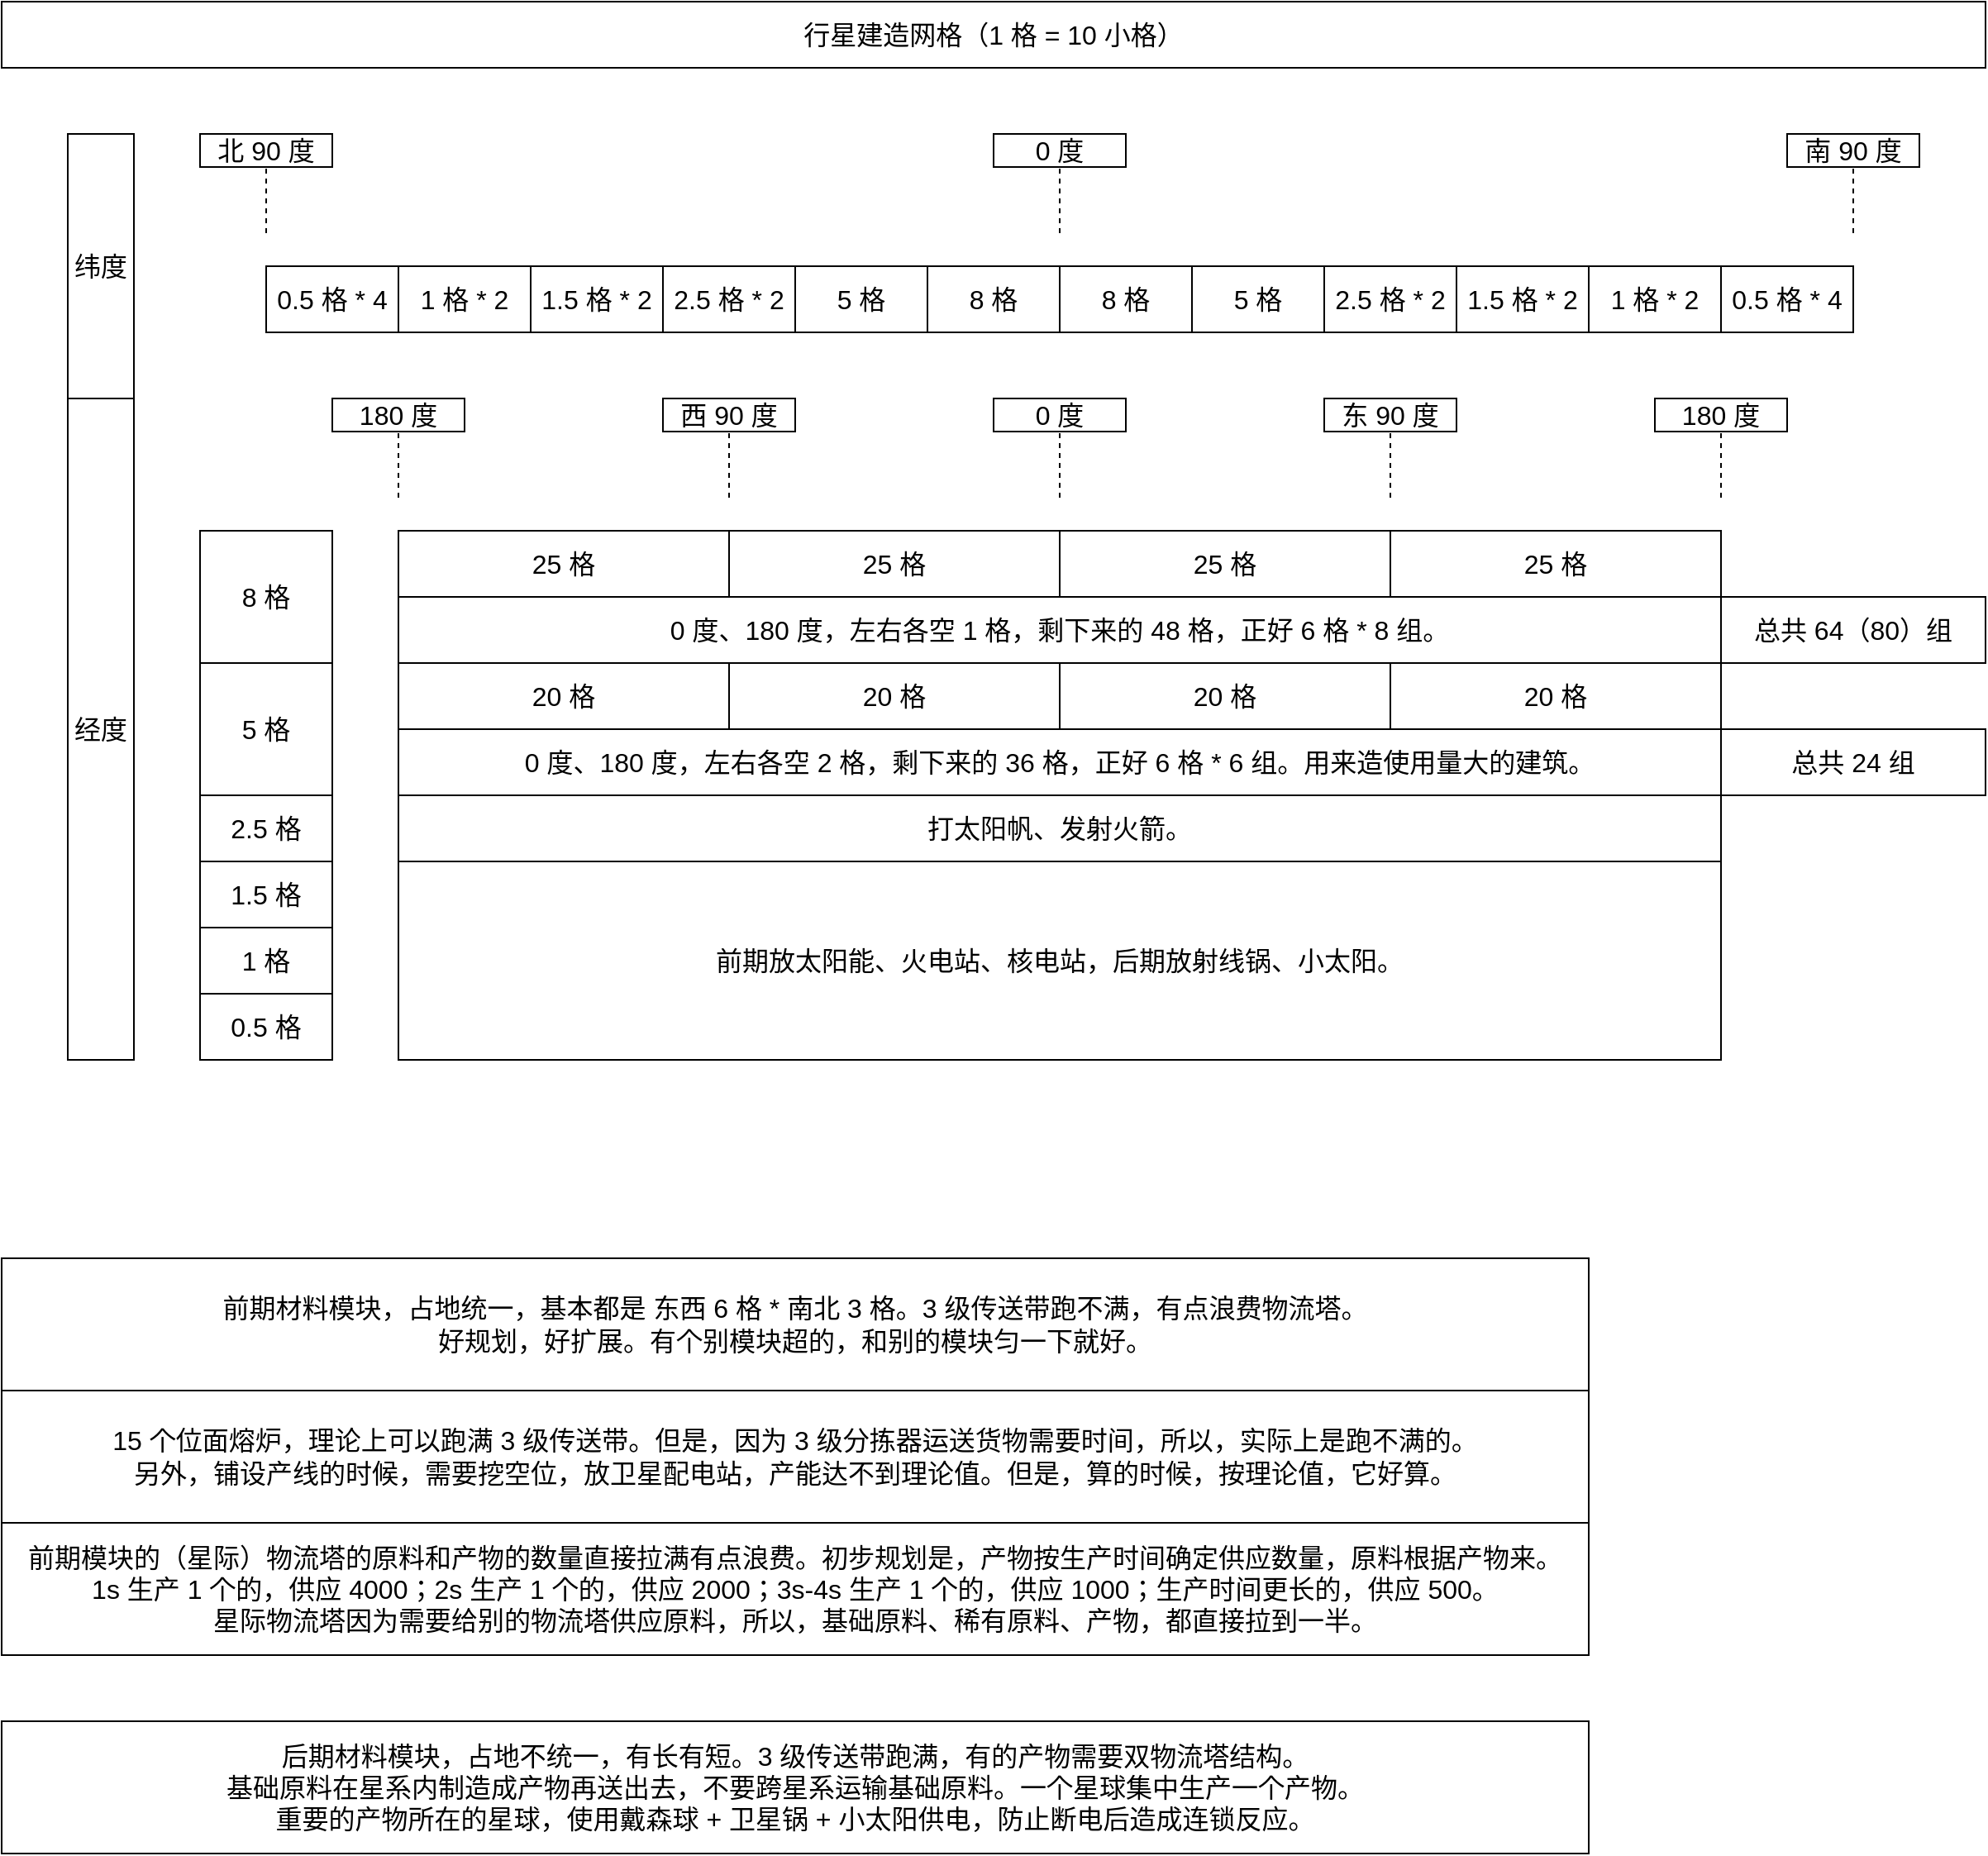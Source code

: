 <mxfile version="17.4.2" type="device"><diagram id="-ujcT9nURpK37UOC2Lmc" name="第 1 页"><mxGraphModel dx="1088" dy="843" grid="1" gridSize="10" guides="0" tooltips="1" connect="1" arrows="0" fold="1" page="1" pageScale="1" pageWidth="827" pageHeight="1169" math="0" shadow="0"><root><mxCell id="0"/><mxCell id="1" parent="0"/><mxCell id="z__13kfk0VeGQiys_o4P-28" value="" style="endArrow=none;html=1;rounded=0;fontSize=16;dashed=1;" parent="1" edge="1"><mxGeometry width="50" height="50" relative="1" as="geometry"><mxPoint x="280" y="340" as="sourcePoint"/><mxPoint x="280" y="300" as="targetPoint"/></mxGeometry></mxCell><mxCell id="z__13kfk0VeGQiys_o4P-1" value="行星建造网格（1 格 = 10 小格）" style="rounded=0;whiteSpace=wrap;html=1;fillColor=none;fontSize=16;" parent="1" vertex="1"><mxGeometry x="40" y="40" width="1200" height="40" as="geometry"/></mxCell><mxCell id="z__13kfk0VeGQiys_o4P-2" value="25 格" style="rounded=0;whiteSpace=wrap;html=1;fillColor=none;fontSize=16;" parent="1" vertex="1"><mxGeometry x="280" y="360" width="200" height="40" as="geometry"/></mxCell><mxCell id="z__13kfk0VeGQiys_o4P-3" value="25 格" style="rounded=0;whiteSpace=wrap;html=1;fillColor=none;fontSize=16;" parent="1" vertex="1"><mxGeometry x="480" y="360" width="200" height="40" as="geometry"/></mxCell><mxCell id="z__13kfk0VeGQiys_o4P-4" value="25 格" style="rounded=0;whiteSpace=wrap;html=1;fillColor=none;fontSize=16;" parent="1" vertex="1"><mxGeometry x="680" y="360" width="200" height="40" as="geometry"/></mxCell><mxCell id="z__13kfk0VeGQiys_o4P-5" value="25 格" style="rounded=0;whiteSpace=wrap;html=1;fillColor=none;fontSize=16;" parent="1" vertex="1"><mxGeometry x="880" y="360" width="200" height="40" as="geometry"/></mxCell><mxCell id="z__13kfk0VeGQiys_o4P-7" value="8 格" style="rounded=0;whiteSpace=wrap;html=1;fillColor=none;fontSize=16;" parent="1" vertex="1"><mxGeometry x="600" y="200" width="80" height="40" as="geometry"/></mxCell><mxCell id="z__13kfk0VeGQiys_o4P-8" value="5 格" style="rounded=0;whiteSpace=wrap;html=1;fillColor=none;fontSize=16;" parent="1" vertex="1"><mxGeometry x="520" y="200" width="80" height="40" as="geometry"/></mxCell><mxCell id="z__13kfk0VeGQiys_o4P-13" value="0.5 格 * 4" style="rounded=0;whiteSpace=wrap;html=1;fillColor=none;fontSize=16;" parent="1" vertex="1"><mxGeometry x="200" y="200" width="80" height="40" as="geometry"/></mxCell><mxCell id="z__13kfk0VeGQiys_o4P-17" value="2.5 格 * 2" style="rounded=0;whiteSpace=wrap;html=1;fillColor=none;fontSize=16;" parent="1" vertex="1"><mxGeometry x="440" y="200" width="80" height="40" as="geometry"/></mxCell><mxCell id="z__13kfk0VeGQiys_o4P-31" value="1 格 * 2" style="rounded=0;whiteSpace=wrap;html=1;fillColor=none;fontSize=16;" parent="1" vertex="1"><mxGeometry x="280" y="200" width="80" height="40" as="geometry"/></mxCell><mxCell id="z__13kfk0VeGQiys_o4P-32" value="1.5 格 * 2" style="rounded=0;whiteSpace=wrap;html=1;fillColor=none;fontSize=16;" parent="1" vertex="1"><mxGeometry x="360" y="200" width="80" height="40" as="geometry"/></mxCell><mxCell id="z__13kfk0VeGQiys_o4P-34" value="" style="endArrow=none;html=1;rounded=0;fontSize=16;dashed=1;" parent="1" edge="1"><mxGeometry width="50" height="50" relative="1" as="geometry"><mxPoint x="200" y="180" as="sourcePoint"/><mxPoint x="200" y="140" as="targetPoint"/></mxGeometry></mxCell><mxCell id="z__13kfk0VeGQiys_o4P-38" value="8 格" style="rounded=0;whiteSpace=wrap;html=1;fillColor=none;fontSize=16;" parent="1" vertex="1"><mxGeometry x="680" y="200" width="80" height="40" as="geometry"/></mxCell><mxCell id="z__13kfk0VeGQiys_o4P-39" value="5 格" style="rounded=0;whiteSpace=wrap;html=1;fillColor=none;fontSize=16;" parent="1" vertex="1"><mxGeometry x="760" y="200" width="80" height="40" as="geometry"/></mxCell><mxCell id="z__13kfk0VeGQiys_o4P-40" value="2.5 格 * 2" style="rounded=0;whiteSpace=wrap;html=1;fillColor=none;fontSize=16;" parent="1" vertex="1"><mxGeometry x="840" y="200" width="80" height="40" as="geometry"/></mxCell><mxCell id="z__13kfk0VeGQiys_o4P-41" value="1.5 格 * 2" style="rounded=0;whiteSpace=wrap;html=1;fillColor=none;fontSize=16;" parent="1" vertex="1"><mxGeometry x="920" y="200" width="80" height="40" as="geometry"/></mxCell><mxCell id="z__13kfk0VeGQiys_o4P-42" value="1 格 * 2" style="rounded=0;whiteSpace=wrap;html=1;fillColor=none;fontSize=16;" parent="1" vertex="1"><mxGeometry x="1000" y="200" width="80" height="40" as="geometry"/></mxCell><mxCell id="z__13kfk0VeGQiys_o4P-43" value="0.5 格 * 4" style="rounded=0;whiteSpace=wrap;html=1;fillColor=none;fontSize=16;" parent="1" vertex="1"><mxGeometry x="1080" y="200" width="80" height="40" as="geometry"/></mxCell><mxCell id="z__13kfk0VeGQiys_o4P-48" value="前期材料模块，占地统一，基本都是 东西 6 格 * 南北 3 格。3 级传送带跑不满，有点浪费物流塔。&lt;br style=&quot;font-size: 16px&quot;&gt;好规划，好扩展。有个别模块超的，和别的模块匀一下就好。" style="rounded=0;whiteSpace=wrap;html=1;fillColor=none;fontSize=16;" parent="1" vertex="1"><mxGeometry x="40" y="800" width="960" height="80" as="geometry"/></mxCell><mxCell id="nOQxwULF93wCOw0DCZZF-4" value="8 格" style="rounded=0;whiteSpace=wrap;html=1;fillColor=none;fontSize=16;" parent="1" vertex="1"><mxGeometry x="160" y="360" width="80" height="80" as="geometry"/></mxCell><mxCell id="nOQxwULF93wCOw0DCZZF-5" value="5 格" style="rounded=0;whiteSpace=wrap;html=1;fillColor=none;fontSize=16;" parent="1" vertex="1"><mxGeometry x="160" y="440" width="80" height="80" as="geometry"/></mxCell><mxCell id="nOQxwULF93wCOw0DCZZF-6" value="20 格" style="rounded=0;whiteSpace=wrap;html=1;fillColor=none;fontSize=16;" parent="1" vertex="1"><mxGeometry x="280" y="440" width="200" height="40" as="geometry"/></mxCell><mxCell id="nOQxwULF93wCOw0DCZZF-7" value="20 格" style="rounded=0;whiteSpace=wrap;html=1;fillColor=none;fontSize=16;" parent="1" vertex="1"><mxGeometry x="480" y="440" width="200" height="40" as="geometry"/></mxCell><mxCell id="nOQxwULF93wCOw0DCZZF-8" value="20 格" style="rounded=0;whiteSpace=wrap;html=1;fillColor=none;fontSize=16;" parent="1" vertex="1"><mxGeometry x="680" y="440" width="200" height="40" as="geometry"/></mxCell><mxCell id="nOQxwULF93wCOw0DCZZF-9" value="20 格" style="rounded=0;whiteSpace=wrap;html=1;fillColor=none;fontSize=16;" parent="1" vertex="1"><mxGeometry x="880" y="440" width="200" height="40" as="geometry"/></mxCell><mxCell id="kY25copAEtdKRNwL8DYk-1" value="0 度、180 度，左右各空 1 格，剩下来的 48 格，正好 6 格 * 8 组。" style="rounded=0;whiteSpace=wrap;html=1;fontSize=16;fillColor=none;" parent="1" vertex="1"><mxGeometry x="280" y="400" width="800" height="40" as="geometry"/></mxCell><mxCell id="kY25copAEtdKRNwL8DYk-3" value="" style="endArrow=none;html=1;rounded=0;fontSize=16;dashed=1;" parent="1" edge="1"><mxGeometry width="50" height="50" relative="1" as="geometry"><mxPoint x="680" y="180" as="sourcePoint"/><mxPoint x="680" y="140" as="targetPoint"/></mxGeometry></mxCell><mxCell id="kY25copAEtdKRNwL8DYk-4" value="" style="endArrow=none;html=1;rounded=0;fontSize=16;dashed=1;" parent="1" edge="1"><mxGeometry width="50" height="50" relative="1" as="geometry"><mxPoint x="1160" y="180" as="sourcePoint"/><mxPoint x="1160" y="140" as="targetPoint"/></mxGeometry></mxCell><mxCell id="kY25copAEtdKRNwL8DYk-5" value="" style="endArrow=none;html=1;rounded=0;fontSize=16;dashed=1;" parent="1" edge="1"><mxGeometry width="50" height="50" relative="1" as="geometry"><mxPoint x="480" y="340" as="sourcePoint"/><mxPoint x="480" y="300" as="targetPoint"/></mxGeometry></mxCell><mxCell id="kY25copAEtdKRNwL8DYk-6" value="" style="endArrow=none;html=1;rounded=0;fontSize=16;dashed=1;" parent="1" edge="1"><mxGeometry width="50" height="50" relative="1" as="geometry"><mxPoint x="680" y="340" as="sourcePoint"/><mxPoint x="680" y="300" as="targetPoint"/></mxGeometry></mxCell><mxCell id="kY25copAEtdKRNwL8DYk-7" value="" style="endArrow=none;html=1;rounded=0;fontSize=16;dashed=1;" parent="1" edge="1"><mxGeometry width="50" height="50" relative="1" as="geometry"><mxPoint x="880" y="340" as="sourcePoint"/><mxPoint x="880" y="300" as="targetPoint"/></mxGeometry></mxCell><mxCell id="kY25copAEtdKRNwL8DYk-8" value="" style="endArrow=none;html=1;rounded=0;fontSize=16;dashed=1;" parent="1" edge="1"><mxGeometry width="50" height="50" relative="1" as="geometry"><mxPoint x="1080" y="340" as="sourcePoint"/><mxPoint x="1080" y="300" as="targetPoint"/></mxGeometry></mxCell><mxCell id="kY25copAEtdKRNwL8DYk-9" value="前期放太阳能、火电站、核电站，后期放射线锅、小太阳。" style="rounded=0;whiteSpace=wrap;html=1;fontSize=16;fillColor=none;" parent="1" vertex="1"><mxGeometry x="280" y="560" width="800" height="120" as="geometry"/></mxCell><mxCell id="kY25copAEtdKRNwL8DYk-10" value="打太阳帆、发射火箭。" style="rounded=0;whiteSpace=wrap;html=1;fontSize=16;fillColor=none;" parent="1" vertex="1"><mxGeometry x="280" y="520" width="800" height="40" as="geometry"/></mxCell><mxCell id="kY25copAEtdKRNwL8DYk-11" value="2.5 格" style="rounded=0;whiteSpace=wrap;html=1;fontSize=16;fillColor=none;" parent="1" vertex="1"><mxGeometry x="160" y="520" width="80" height="40" as="geometry"/></mxCell><mxCell id="kY25copAEtdKRNwL8DYk-12" value="1.5 格" style="rounded=0;whiteSpace=wrap;html=1;fontSize=16;fillColor=none;" parent="1" vertex="1"><mxGeometry x="160" y="560" width="80" height="40" as="geometry"/></mxCell><mxCell id="kY25copAEtdKRNwL8DYk-13" value="1 格" style="rounded=0;whiteSpace=wrap;html=1;fontSize=16;fillColor=none;" parent="1" vertex="1"><mxGeometry x="160" y="600" width="80" height="40" as="geometry"/></mxCell><mxCell id="kY25copAEtdKRNwL8DYk-14" value="0.5 格" style="rounded=0;whiteSpace=wrap;html=1;fontSize=16;fillColor=none;" parent="1" vertex="1"><mxGeometry x="160" y="640" width="80" height="40" as="geometry"/></mxCell><mxCell id="kY25copAEtdKRNwL8DYk-15" value="0 度、180 度，左右各空 2 格，剩下来的 36 格，正好 6 格 * 6 组。用来造使用量大的建筑。" style="rounded=0;whiteSpace=wrap;html=1;fontSize=16;fillColor=none;" parent="1" vertex="1"><mxGeometry x="280" y="480" width="800" height="40" as="geometry"/></mxCell><mxCell id="Bj8BNIOcEIROZNONRlbR-17" value="15 个位面熔炉，理论上可以跑满 3 级传送带。但是，因为 3 级分拣器运送货物需要时间，所以，实际上是跑不满的。&lt;br style=&quot;font-size: 16px;&quot;&gt;另外，铺设产线的时候，需要挖空位，放卫星配电站，产能达不到理论值。但是，算的时候，按理论值，它好算。" style="rounded=0;whiteSpace=wrap;html=1;fillColor=none;fontSize=16;" parent="1" vertex="1"><mxGeometry x="40" y="880" width="960" height="80" as="geometry"/></mxCell><mxCell id="7EChrsyXy_IYI_QbWUjf-1" value="纬度" style="rounded=0;whiteSpace=wrap;html=1;fillColor=none;fontSize=16;" parent="1" vertex="1"><mxGeometry x="80" y="120" width="40" height="160" as="geometry"/></mxCell><mxCell id="7EChrsyXy_IYI_QbWUjf-2" value="经度" style="rounded=0;whiteSpace=wrap;html=1;fillColor=none;fontSize=16;" parent="1" vertex="1"><mxGeometry x="80" y="280" width="40" height="400" as="geometry"/></mxCell><mxCell id="7EChrsyXy_IYI_QbWUjf-5" value="&lt;span style=&quot;font-size: 16px&quot;&gt;北 90 度&lt;/span&gt;" style="rounded=0;whiteSpace=wrap;html=1;fillColor=none;fontSize=16;" parent="1" vertex="1"><mxGeometry x="160" y="120" width="80" height="20" as="geometry"/></mxCell><mxCell id="7EChrsyXy_IYI_QbWUjf-6" value="&lt;span style=&quot;font-size: 16px&quot;&gt;0 度&lt;/span&gt;" style="rounded=0;whiteSpace=wrap;html=1;fillColor=none;fontSize=16;" parent="1" vertex="1"><mxGeometry x="640" y="120" width="80" height="20" as="geometry"/></mxCell><mxCell id="7EChrsyXy_IYI_QbWUjf-7" value="&lt;span style=&quot;font-size: 16px&quot;&gt;南 90 度&lt;/span&gt;" style="rounded=0;whiteSpace=wrap;html=1;fillColor=none;fontSize=16;" parent="1" vertex="1"><mxGeometry x="1120" y="120" width="80" height="20" as="geometry"/></mxCell><mxCell id="7EChrsyXy_IYI_QbWUjf-8" value="&lt;span style=&quot;font-size: 16px&quot;&gt;180 度&lt;/span&gt;" style="rounded=0;whiteSpace=wrap;html=1;fillColor=none;fontSize=16;" parent="1" vertex="1"><mxGeometry x="240" y="280" width="80" height="20" as="geometry"/></mxCell><mxCell id="7EChrsyXy_IYI_QbWUjf-9" value="&lt;span style=&quot;font-size: 16px&quot;&gt;180 度&lt;/span&gt;" style="rounded=0;whiteSpace=wrap;html=1;fillColor=none;fontSize=16;" parent="1" vertex="1"><mxGeometry x="1040" y="280" width="80" height="20" as="geometry"/></mxCell><mxCell id="7EChrsyXy_IYI_QbWUjf-10" value="&lt;span style=&quot;font-size: 16px&quot;&gt;0 度&lt;/span&gt;" style="rounded=0;whiteSpace=wrap;html=1;fillColor=none;fontSize=16;" parent="1" vertex="1"><mxGeometry x="640" y="280" width="80" height="20" as="geometry"/></mxCell><mxCell id="7EChrsyXy_IYI_QbWUjf-11" value="&lt;span style=&quot;font-size: 16px&quot;&gt;西 90 度&lt;/span&gt;" style="rounded=0;whiteSpace=wrap;html=1;fillColor=none;fontSize=16;" parent="1" vertex="1"><mxGeometry x="440" y="280" width="80" height="20" as="geometry"/></mxCell><mxCell id="7EChrsyXy_IYI_QbWUjf-12" value="&lt;span style=&quot;font-size: 16px&quot;&gt;东 90 度&lt;/span&gt;" style="rounded=0;whiteSpace=wrap;html=1;fillColor=none;fontSize=16;" parent="1" vertex="1"><mxGeometry x="840" y="280" width="80" height="20" as="geometry"/></mxCell><mxCell id="6YIsXfpPXPyYzW0aaS6y-165" value="总共 64（80）组" style="rounded=0;whiteSpace=wrap;html=1;fontSize=16;fillColor=none;" parent="1" vertex="1"><mxGeometry x="1080" y="400" width="160" height="40" as="geometry"/></mxCell><mxCell id="6YIsXfpPXPyYzW0aaS6y-166" value="总共 24 组" style="rounded=0;whiteSpace=wrap;html=1;fontSize=16;fillColor=none;" parent="1" vertex="1"><mxGeometry x="1080" y="480" width="160" height="40" as="geometry"/></mxCell><mxCell id="SXaVegDWEVAmNQM9odso-59" value="前期模块的（星际）物流塔的原料和产物的数量直接拉满有点浪费。初步规划是，产物按生产时间确定供应数量，原料根据产物来。&lt;br&gt;1s 生产 1 个的，供应 4000；2s 生产 1 个的，供应 2000；3s-4s 生产 1 个的，供应 1000；生产时间更长的，供应 500。&lt;br&gt;星际物流塔因为需要给别的物流塔供应原料，所以，基础原料、稀有原料、产物，都直接拉到一半。" style="rounded=0;whiteSpace=wrap;html=1;fillColor=none;fontSize=16;" parent="1" vertex="1"><mxGeometry x="40" y="960" width="960" height="80" as="geometry"/></mxCell><mxCell id="e4nTHfaFJg4aRnfgJqLO-1" value="后期材料模块，占地不统一，有长有短。3 级传送带跑满，有的产物需要双物流塔结构。&lt;br&gt;基础原料在星系内制造成产物再送出去，不要跨星系运输基础原料。一个星球集中生产一个产物。&lt;br&gt;重要的产物所在的星球，使用戴森球 + 卫星锅 + 小太阳供电，防止断电后造成连锁反应。" style="rounded=0;whiteSpace=wrap;html=1;fillColor=none;fontSize=16;" parent="1" vertex="1"><mxGeometry x="40" y="1080" width="960" height="80" as="geometry"/></mxCell></root></mxGraphModel></diagram></mxfile>